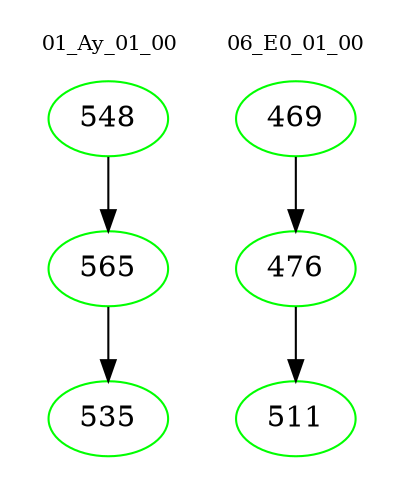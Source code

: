 digraph{
subgraph cluster_0 {
color = white
label = "01_Ay_01_00";
fontsize=10;
T0_548 [label="548", color="green"]
T0_548 -> T0_565 [color="black"]
T0_565 [label="565", color="green"]
T0_565 -> T0_535 [color="black"]
T0_535 [label="535", color="green"]
}
subgraph cluster_1 {
color = white
label = "06_E0_01_00";
fontsize=10;
T1_469 [label="469", color="green"]
T1_469 -> T1_476 [color="black"]
T1_476 [label="476", color="green"]
T1_476 -> T1_511 [color="black"]
T1_511 [label="511", color="green"]
}
}
